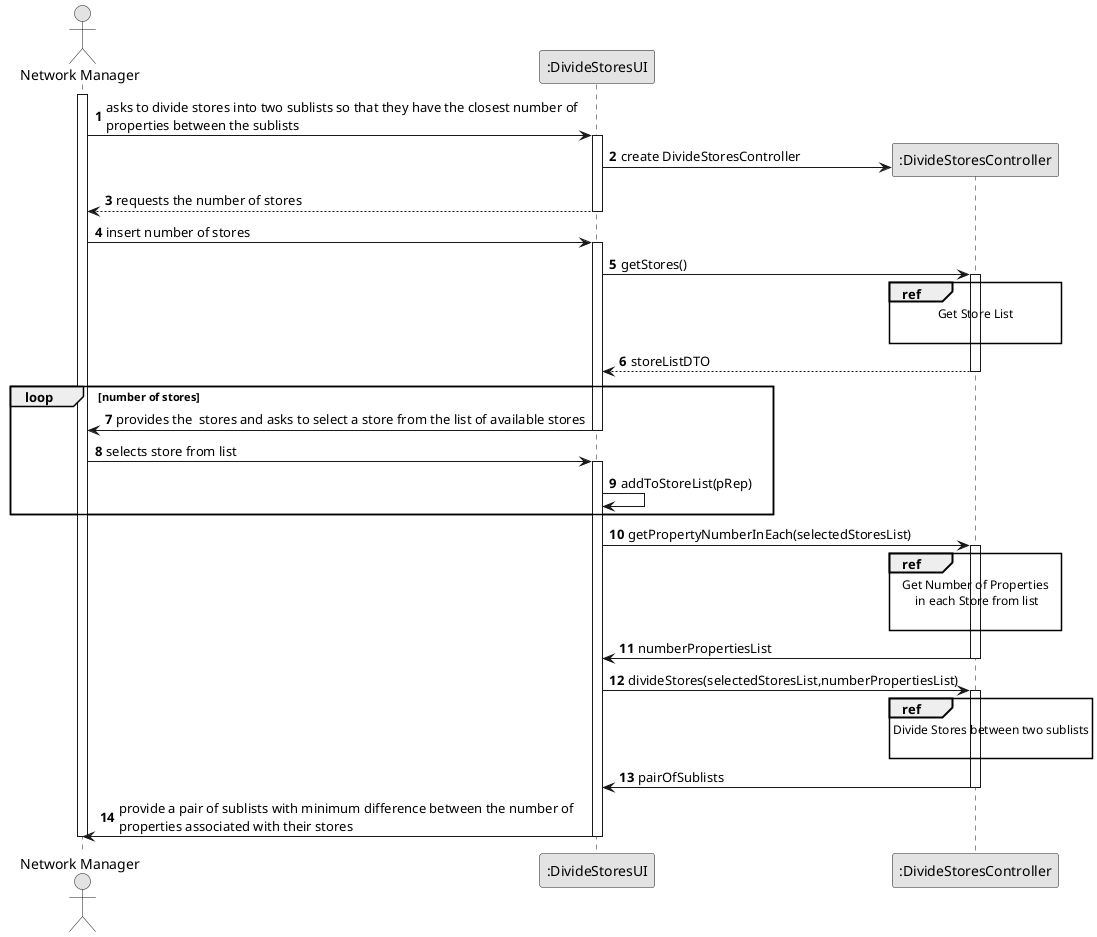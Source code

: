@startuml
skinparam monochrome true
skinparam packageStyle rectangle
skinparam shadowing false

autonumber

'hide footbox
actor "Network Manager" as Manager
participant ":DivideStoresUI" as UI
participant ":DivideStoresController" as CTRL


activate Manager

        Manager -> UI : asks to divide stores into two sublists so that they have the closest number of\nproperties between the sublists
            activate UI

                UI -> CTRL** : create DivideStoresController

        UI --> Manager: requests the number of stores
    deactivate UI


    Manager -> UI : insert number of stores
        activate UI

        UI -> CTRL : getStores()
        activate CTRL
ref over CTRL
           Get Store List

       end ref

            CTRL --> UI : storeListDTO

        deactivate CTRL
loop number of stores
        UI -> Manager : provides the  stores and asks to select a store from the list of available stores
    deactivate UI
        Manager -> UI : selects store from list
    activate UI
            UI -> UI: addToStoreList(pRep)
        end

        UI -> CTRL : getPropertyNumberInEach(selectedStoresList)
            activate CTRL
ref over CTRL
           Get Number of Properties
            in each Store from list

       end ref

            CTRL -> UI : numberPropertiesList
        deactivate CTRL

        UI -> CTRL : divideStores(selectedStoresList,numberPropertiesList)
            activate CTRL
ref over CTRL
           Divide Stores between two sublists

       end ref

            CTRL -> UI : pairOfSublists
        deactivate CTRL

        UI -> Manager : provide a pair of sublists with minimum difference between the number of\nproperties associated with their stores
    deactivate UI

deactivate Manager

@enduml